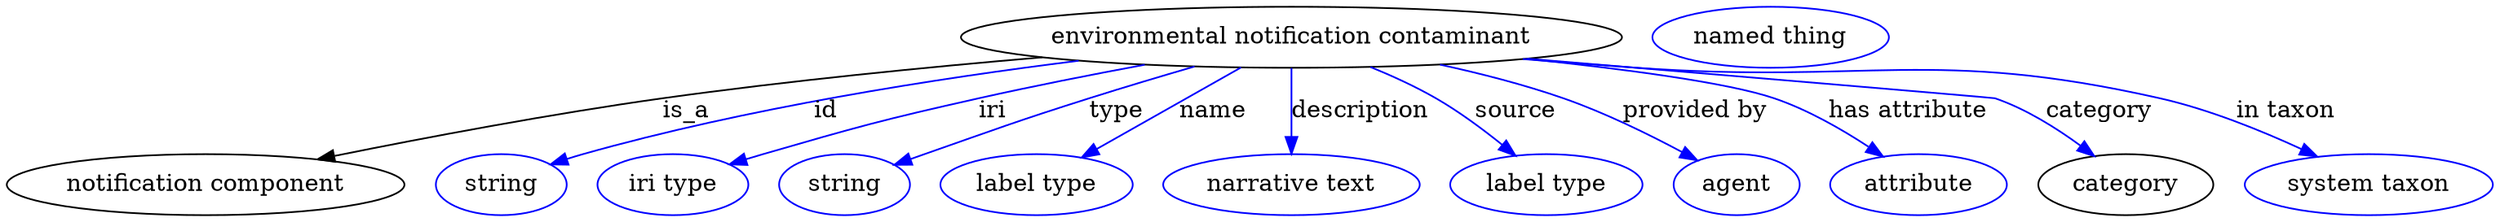 digraph {
	graph [bb="0,0,1459.8,123"];
	node [label="\N"];
	"environmental notification contaminant"	[height=0.5,
		label="environmental notification contaminant",
		pos="754.99,105",
		width=5.3981];
	"notification component"	[height=0.5,
		pos="116.99,18",
		width=3.2497];
	"environmental notification contaminant" -> "notification component"	[label=is_a,
		lp="398.99,61.5",
		pos="e,182.53,32.936 608.33,93.187 540.24,87.383 458.31,79.286 384.99,69 319.71,59.842 246.14,45.85 192.62,34.994"];
	id	[color=blue,
		height=0.5,
		label=string,
		pos="289.99,18",
		width=1.0652];
	"environmental notification contaminant" -> id	[color=blue,
		label=id,
		lp="480.99,61.5",
		pos="e,318.99,29.948 629.75,91.144 546.08,80.718 434.16,63.21 337.99,36 334.88,35.121 331.69,34.148 328.49,33.124",
		style=solid];
	iri	[color=blue,
		height=0.5,
		label="iri type",
		pos="390.99,18",
		width=1.2277];
	"environmental notification contaminant" -> iri	[color=blue,
		label=iri,
		lp="578.99,61.5",
		pos="e,424.62,29.865 668.62,88.828 637.72,83.069 602.71,76.162 570.99,69 514.52,56.251 500.61,52.03 444.99,36 441.48,34.988 437.85,33.911 \
434.2,32.81",
		style=solid];
	type	[color=blue,
		height=0.5,
		label=string,
		pos="491.99,18",
		width=1.0652];
	"environmental notification contaminant" -> type	[color=blue,
		label=type,
		lp="651.99,61.5",
		pos="e,521.29,29.697 697.94,87.748 678.26,82.001 656.11,75.377 635.99,69 592.58,55.239 581.96,51.079 538.99,36 536.3,35.057 533.53,34.077 \
530.75,33.084",
		style=solid];
	name	[color=blue,
		height=0.5,
		label="label type",
		pos="604.99,18",
		width=1.5707];
	"environmental notification contaminant" -> name	[color=blue,
		label=name,
		lp="708.99,61.5",
		pos="e,631.55,34.049 725.35,87.207 700.91,73.357 666.18,53.674 640.3,39.01",
		style=solid];
	description	[color=blue,
		height=0.5,
		label="narrative text",
		pos="754.99,18",
		width=2.0943];
	"environmental notification contaminant" -> description	[color=blue,
		label=description,
		lp="795.49,61.5",
		pos="e,754.99,36.175 754.99,86.799 754.99,75.163 754.99,59.548 754.99,46.237",
		style=solid];
	source	[color=blue,
		height=0.5,
		label="label type",
		pos="904.99,18",
		width=1.5707];
	"environmental notification contaminant" -> source	[color=blue,
		label=source,
		lp="886.99,61.5",
		pos="e,886.86,35.051 801.49,87.449 814.29,82.201 827.96,75.937 839.99,69 853.59,61.158 867.53,50.798 878.99,41.543",
		style=solid];
	"provided by"	[color=blue,
		height=0.5,
		label=agent,
		pos="1017,18",
		width=1.0291];
	"environmental notification contaminant" -> "provided by"	[color=blue,
		label="provided by",
		lp="992.49,61.5",
		pos="e,993.78,32.385 842.41,88.849 866.27,83.645 891.9,77.053 914.99,69 939.26,60.534 965.26,47.726 984.94,37.192",
		style=solid];
	"has attribute"	[color=blue,
		height=0.5,
		label=attribute,
		pos="1124,18",
		width=1.4443];
	"environmental notification contaminant" -> "has attribute"	[color=blue,
		label="has attribute",
		lp="1118,61.5",
		pos="e,1103.2,34.549 893.17,92.276 951.36,86.245 1011.8,78.22 1039,69 1058.6,62.331 1078.7,50.768 1094.5,40.441",
		style=solid];
	category	[height=0.5,
		pos="1245,18",
		width=1.4263];
	"environmental notification contaminant" -> category	[color=blue,
		label=category,
		lp="1230.5,61.5",
		pos="e,1226.7,34.825 893.62,92.379 1013.6,82.304 1168.2,69.288 1169,69 1186.9,62.799 1204.7,51.414 1218.6,41.073",
		style=solid];
	"in taxon"	[color=blue,
		height=0.5,
		label="system taxon",
		pos="1387,18",
		width=2.022];
	"environmental notification contaminant" -> "in taxon"	[color=blue,
		label="in taxon",
		lp="1339,61.5",
		pos="e,1357.1,34.658 891.17,92.12 913.49,90.31 936.38,88.536 957.99,87 1094.8,77.278 1132.3,99.608 1266,69 1294.4,62.489 1324.8,49.943 \
1347.9,39.048",
		style=solid];
	"named thing_category"	[color=blue,
		height=0.5,
		label="named thing",
		pos="1037,105",
		width=1.9318];
}
